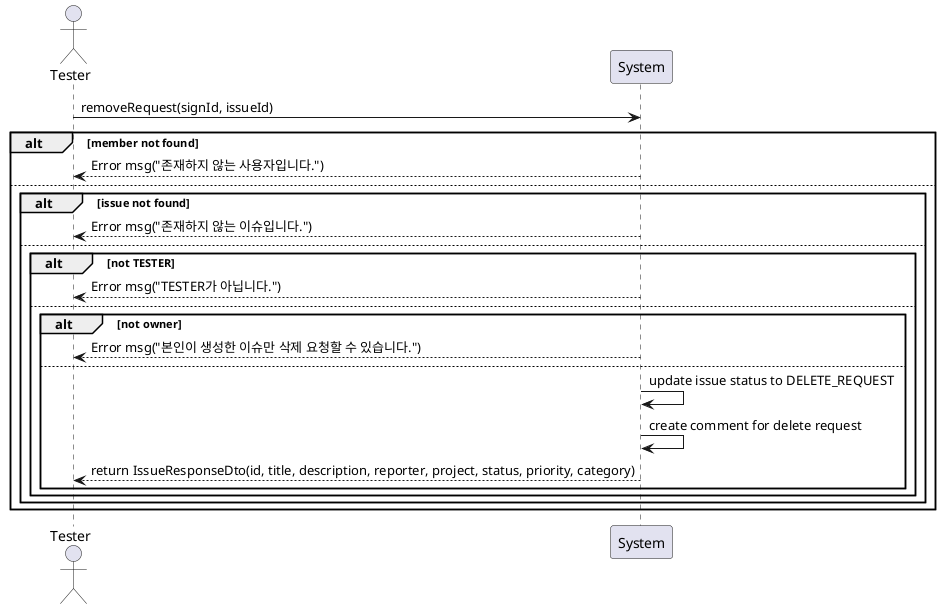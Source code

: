 @startuml
actor Tester
participant System

Tester -> System: removeRequest(signId, issueId)
alt member not found
    System --> Tester: Error msg("존재하지 않는 사용자입니다.")
else
    alt issue not found
        System --> Tester: Error msg("존재하지 않는 이슈입니다.")
    else
        alt not TESTER
            System --> Tester: Error msg("TESTER가 아닙니다.")
        else
            alt not owner
                System --> Tester: Error msg("본인이 생성한 이슈만 삭제 요청할 수 있습니다.")
            else
                System -> System: update issue status to DELETE_REQUEST
                System -> System: create comment for delete request
                System --> Tester: return IssueResponseDto(id, title, description, reporter, project, status, priority, category)
            end
        end
    end
end
@enduml
